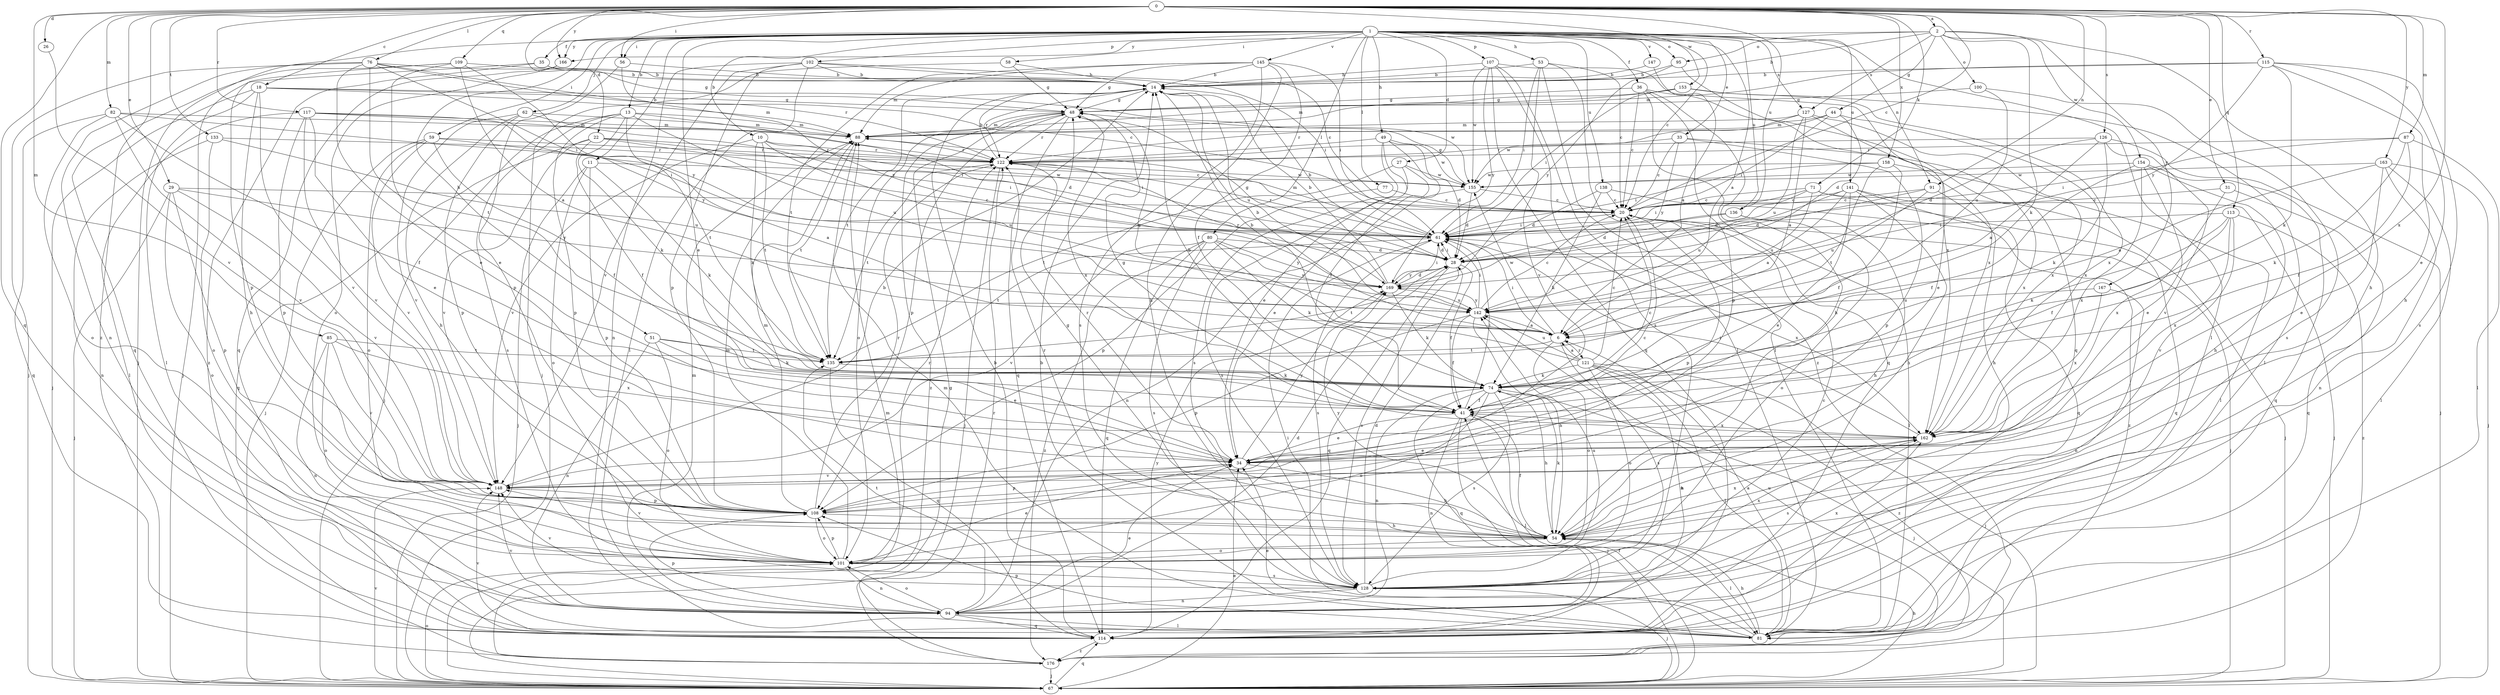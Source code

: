 strict digraph  {
0;
1;
2;
6;
10;
11;
13;
14;
18;
20;
22;
26;
27;
28;
29;
31;
33;
34;
35;
36;
41;
44;
48;
49;
51;
53;
54;
56;
58;
59;
61;
62;
67;
71;
74;
76;
77;
80;
81;
82;
85;
87;
88;
91;
94;
95;
100;
101;
102;
107;
108;
109;
113;
114;
115;
117;
121;
122;
126;
127;
128;
133;
135;
136;
138;
141;
142;
145;
147;
148;
153;
154;
155;
158;
162;
163;
166;
167;
169;
176;
0 -> 2  [label=a];
0 -> 18  [label=c];
0 -> 20  [label=c];
0 -> 22  [label=d];
0 -> 26  [label=d];
0 -> 29  [label=e];
0 -> 31  [label=e];
0 -> 56  [label=i];
0 -> 71  [label=k];
0 -> 76  [label=l];
0 -> 82  [label=m];
0 -> 85  [label=m];
0 -> 87  [label=m];
0 -> 91  [label=n];
0 -> 109  [label=q];
0 -> 113  [label=q];
0 -> 114  [label=q];
0 -> 115  [label=r];
0 -> 117  [label=r];
0 -> 126  [label=s];
0 -> 133  [label=t];
0 -> 136  [label=u];
0 -> 153  [label=w];
0 -> 158  [label=x];
0 -> 162  [label=x];
0 -> 163  [label=y];
0 -> 166  [label=y];
0 -> 176  [label=z];
1 -> 6  [label=a];
1 -> 10  [label=b];
1 -> 11  [label=b];
1 -> 13  [label=b];
1 -> 20  [label=c];
1 -> 27  [label=d];
1 -> 33  [label=e];
1 -> 34  [label=e];
1 -> 35  [label=f];
1 -> 36  [label=f];
1 -> 49  [label=h];
1 -> 51  [label=h];
1 -> 53  [label=h];
1 -> 56  [label=i];
1 -> 58  [label=i];
1 -> 59  [label=i];
1 -> 62  [label=j];
1 -> 67  [label=j];
1 -> 77  [label=l];
1 -> 80  [label=l];
1 -> 81  [label=l];
1 -> 91  [label=n];
1 -> 95  [label=o];
1 -> 102  [label=p];
1 -> 107  [label=p];
1 -> 127  [label=s];
1 -> 136  [label=u];
1 -> 138  [label=u];
1 -> 141  [label=u];
1 -> 145  [label=v];
1 -> 147  [label=v];
1 -> 166  [label=y];
2 -> 14  [label=b];
2 -> 44  [label=g];
2 -> 54  [label=h];
2 -> 74  [label=k];
2 -> 95  [label=o];
2 -> 100  [label=o];
2 -> 127  [label=s];
2 -> 154  [label=w];
2 -> 166  [label=y];
2 -> 167  [label=y];
6 -> 14  [label=b];
6 -> 48  [label=g];
6 -> 61  [label=i];
6 -> 101  [label=o];
6 -> 121  [label=r];
6 -> 128  [label=s];
6 -> 135  [label=t];
6 -> 155  [label=w];
10 -> 61  [label=i];
10 -> 74  [label=k];
10 -> 122  [label=r];
10 -> 135  [label=t];
10 -> 142  [label=u];
10 -> 148  [label=v];
11 -> 67  [label=j];
11 -> 74  [label=k];
11 -> 101  [label=o];
11 -> 108  [label=p];
11 -> 155  [label=w];
13 -> 28  [label=d];
13 -> 67  [label=j];
13 -> 74  [label=k];
13 -> 88  [label=m];
13 -> 108  [label=p];
13 -> 128  [label=s];
13 -> 135  [label=t];
13 -> 142  [label=u];
14 -> 48  [label=g];
14 -> 122  [label=r];
14 -> 135  [label=t];
14 -> 142  [label=u];
18 -> 48  [label=g];
18 -> 54  [label=h];
18 -> 67  [label=j];
18 -> 81  [label=l];
18 -> 88  [label=m];
18 -> 148  [label=v];
18 -> 155  [label=w];
20 -> 61  [label=i];
20 -> 67  [label=j];
20 -> 81  [label=l];
20 -> 108  [label=p];
22 -> 20  [label=c];
22 -> 41  [label=f];
22 -> 61  [label=i];
22 -> 114  [label=q];
22 -> 122  [label=r];
22 -> 148  [label=v];
26 -> 148  [label=v];
27 -> 34  [label=e];
27 -> 128  [label=s];
27 -> 135  [label=t];
27 -> 155  [label=w];
28 -> 14  [label=b];
28 -> 41  [label=f];
28 -> 48  [label=g];
28 -> 61  [label=i];
28 -> 114  [label=q];
28 -> 128  [label=s];
28 -> 135  [label=t];
28 -> 169  [label=y];
29 -> 20  [label=c];
29 -> 67  [label=j];
29 -> 101  [label=o];
29 -> 108  [label=p];
29 -> 148  [label=v];
29 -> 169  [label=y];
31 -> 20  [label=c];
31 -> 114  [label=q];
31 -> 162  [label=x];
33 -> 20  [label=c];
33 -> 108  [label=p];
33 -> 122  [label=r];
33 -> 162  [label=x];
33 -> 169  [label=y];
34 -> 20  [label=c];
34 -> 54  [label=h];
34 -> 108  [label=p];
34 -> 122  [label=r];
34 -> 148  [label=v];
34 -> 169  [label=y];
35 -> 14  [label=b];
35 -> 48  [label=g];
35 -> 67  [label=j];
35 -> 176  [label=z];
36 -> 20  [label=c];
36 -> 48  [label=g];
36 -> 54  [label=h];
36 -> 108  [label=p];
36 -> 114  [label=q];
36 -> 162  [label=x];
41 -> 14  [label=b];
41 -> 20  [label=c];
41 -> 34  [label=e];
41 -> 48  [label=g];
41 -> 61  [label=i];
41 -> 67  [label=j];
41 -> 81  [label=l];
41 -> 94  [label=n];
41 -> 162  [label=x];
44 -> 28  [label=d];
44 -> 61  [label=i];
44 -> 88  [label=m];
44 -> 122  [label=r];
44 -> 162  [label=x];
48 -> 88  [label=m];
48 -> 101  [label=o];
48 -> 108  [label=p];
48 -> 114  [label=q];
48 -> 122  [label=r];
48 -> 162  [label=x];
48 -> 176  [label=z];
49 -> 28  [label=d];
49 -> 34  [label=e];
49 -> 41  [label=f];
49 -> 122  [label=r];
49 -> 128  [label=s];
49 -> 155  [label=w];
51 -> 34  [label=e];
51 -> 74  [label=k];
51 -> 94  [label=n];
51 -> 101  [label=o];
51 -> 135  [label=t];
53 -> 14  [label=b];
53 -> 20  [label=c];
53 -> 61  [label=i];
53 -> 81  [label=l];
53 -> 148  [label=v];
53 -> 176  [label=z];
54 -> 41  [label=f];
54 -> 48  [label=g];
54 -> 74  [label=k];
54 -> 81  [label=l];
54 -> 101  [label=o];
54 -> 122  [label=r];
54 -> 148  [label=v];
54 -> 162  [label=x];
54 -> 169  [label=y];
56 -> 14  [label=b];
56 -> 108  [label=p];
56 -> 169  [label=y];
58 -> 14  [label=b];
58 -> 48  [label=g];
58 -> 67  [label=j];
59 -> 6  [label=a];
59 -> 41  [label=f];
59 -> 67  [label=j];
59 -> 101  [label=o];
59 -> 122  [label=r];
59 -> 148  [label=v];
61 -> 28  [label=d];
61 -> 88  [label=m];
61 -> 122  [label=r];
61 -> 128  [label=s];
61 -> 135  [label=t];
61 -> 162  [label=x];
62 -> 54  [label=h];
62 -> 61  [label=i];
62 -> 88  [label=m];
62 -> 108  [label=p];
62 -> 148  [label=v];
67 -> 34  [label=e];
67 -> 41  [label=f];
67 -> 54  [label=h];
67 -> 88  [label=m];
67 -> 101  [label=o];
67 -> 114  [label=q];
67 -> 148  [label=v];
71 -> 20  [label=c];
71 -> 28  [label=d];
71 -> 61  [label=i];
71 -> 67  [label=j];
71 -> 114  [label=q];
71 -> 142  [label=u];
74 -> 41  [label=f];
74 -> 54  [label=h];
74 -> 67  [label=j];
74 -> 94  [label=n];
74 -> 101  [label=o];
74 -> 114  [label=q];
74 -> 128  [label=s];
76 -> 14  [label=b];
76 -> 20  [label=c];
76 -> 34  [label=e];
76 -> 61  [label=i];
76 -> 67  [label=j];
76 -> 94  [label=n];
76 -> 122  [label=r];
76 -> 135  [label=t];
77 -> 20  [label=c];
77 -> 108  [label=p];
80 -> 28  [label=d];
80 -> 74  [label=k];
80 -> 114  [label=q];
80 -> 128  [label=s];
80 -> 142  [label=u];
80 -> 148  [label=v];
80 -> 169  [label=y];
80 -> 176  [label=z];
81 -> 6  [label=a];
81 -> 14  [label=b];
81 -> 34  [label=e];
81 -> 54  [label=h];
81 -> 61  [label=i];
81 -> 88  [label=m];
81 -> 108  [label=p];
82 -> 41  [label=f];
82 -> 61  [label=i];
82 -> 88  [label=m];
82 -> 101  [label=o];
82 -> 114  [label=q];
82 -> 148  [label=v];
85 -> 94  [label=n];
85 -> 101  [label=o];
85 -> 135  [label=t];
85 -> 148  [label=v];
85 -> 162  [label=x];
87 -> 41  [label=f];
87 -> 61  [label=i];
87 -> 74  [label=k];
87 -> 81  [label=l];
87 -> 122  [label=r];
88 -> 122  [label=r];
88 -> 135  [label=t];
91 -> 20  [label=c];
91 -> 28  [label=d];
91 -> 54  [label=h];
91 -> 142  [label=u];
94 -> 28  [label=d];
94 -> 34  [label=e];
94 -> 81  [label=l];
94 -> 88  [label=m];
94 -> 101  [label=o];
94 -> 108  [label=p];
94 -> 114  [label=q];
94 -> 135  [label=t];
94 -> 148  [label=v];
95 -> 14  [label=b];
95 -> 114  [label=q];
95 -> 169  [label=y];
100 -> 48  [label=g];
100 -> 128  [label=s];
100 -> 142  [label=u];
101 -> 34  [label=e];
101 -> 88  [label=m];
101 -> 94  [label=n];
101 -> 108  [label=p];
101 -> 122  [label=r];
101 -> 128  [label=s];
101 -> 162  [label=x];
102 -> 14  [label=b];
102 -> 20  [label=c];
102 -> 61  [label=i];
102 -> 81  [label=l];
102 -> 94  [label=n];
102 -> 108  [label=p];
102 -> 148  [label=v];
107 -> 14  [label=b];
107 -> 81  [label=l];
107 -> 114  [label=q];
107 -> 128  [label=s];
107 -> 155  [label=w];
107 -> 162  [label=x];
107 -> 169  [label=y];
108 -> 54  [label=h];
108 -> 88  [label=m];
108 -> 101  [label=o];
108 -> 122  [label=r];
109 -> 6  [label=a];
109 -> 14  [label=b];
109 -> 34  [label=e];
109 -> 108  [label=p];
109 -> 114  [label=q];
109 -> 169  [label=y];
113 -> 41  [label=f];
113 -> 61  [label=i];
113 -> 74  [label=k];
113 -> 148  [label=v];
113 -> 162  [label=x];
113 -> 176  [label=z];
114 -> 14  [label=b];
114 -> 148  [label=v];
114 -> 169  [label=y];
114 -> 176  [label=z];
115 -> 14  [label=b];
115 -> 34  [label=e];
115 -> 54  [label=h];
115 -> 74  [label=k];
115 -> 88  [label=m];
115 -> 128  [label=s];
115 -> 169  [label=y];
117 -> 34  [label=e];
117 -> 81  [label=l];
117 -> 88  [label=m];
117 -> 108  [label=p];
117 -> 122  [label=r];
117 -> 148  [label=v];
117 -> 169  [label=y];
121 -> 6  [label=a];
121 -> 14  [label=b];
121 -> 20  [label=c];
121 -> 67  [label=j];
121 -> 74  [label=k];
121 -> 81  [label=l];
121 -> 94  [label=n];
121 -> 101  [label=o];
121 -> 142  [label=u];
121 -> 176  [label=z];
122 -> 14  [label=b];
122 -> 67  [label=j];
122 -> 135  [label=t];
122 -> 155  [label=w];
126 -> 6  [label=a];
126 -> 28  [label=d];
126 -> 67  [label=j];
126 -> 74  [label=k];
126 -> 122  [label=r];
126 -> 148  [label=v];
127 -> 6  [label=a];
127 -> 34  [label=e];
127 -> 88  [label=m];
127 -> 142  [label=u];
127 -> 155  [label=w];
127 -> 162  [label=x];
128 -> 20  [label=c];
128 -> 28  [label=d];
128 -> 67  [label=j];
128 -> 94  [label=n];
128 -> 142  [label=u];
128 -> 148  [label=v];
128 -> 162  [label=x];
133 -> 94  [label=n];
133 -> 101  [label=o];
133 -> 122  [label=r];
133 -> 142  [label=u];
135 -> 74  [label=k];
135 -> 114  [label=q];
136 -> 28  [label=d];
136 -> 54  [label=h];
136 -> 61  [label=i];
136 -> 101  [label=o];
138 -> 20  [label=c];
138 -> 28  [label=d];
138 -> 74  [label=k];
138 -> 176  [label=z];
141 -> 6  [label=a];
141 -> 20  [label=c];
141 -> 34  [label=e];
141 -> 54  [label=h];
141 -> 67  [label=j];
141 -> 114  [label=q];
141 -> 142  [label=u];
142 -> 6  [label=a];
142 -> 20  [label=c];
142 -> 41  [label=f];
142 -> 54  [label=h];
142 -> 61  [label=i];
142 -> 108  [label=p];
142 -> 169  [label=y];
145 -> 14  [label=b];
145 -> 41  [label=f];
145 -> 48  [label=g];
145 -> 54  [label=h];
145 -> 61  [label=i];
145 -> 88  [label=m];
145 -> 128  [label=s];
145 -> 135  [label=t];
147 -> 6  [label=a];
147 -> 14  [label=b];
148 -> 14  [label=b];
148 -> 108  [label=p];
153 -> 48  [label=g];
153 -> 61  [label=i];
153 -> 81  [label=l];
153 -> 88  [label=m];
153 -> 162  [label=x];
154 -> 34  [label=e];
154 -> 41  [label=f];
154 -> 54  [label=h];
154 -> 114  [label=q];
154 -> 155  [label=w];
154 -> 162  [label=x];
155 -> 20  [label=c];
155 -> 28  [label=d];
155 -> 48  [label=g];
155 -> 94  [label=n];
158 -> 41  [label=f];
158 -> 61  [label=i];
158 -> 81  [label=l];
158 -> 135  [label=t];
158 -> 155  [label=w];
162 -> 34  [label=e];
162 -> 54  [label=h];
162 -> 61  [label=i];
162 -> 128  [label=s];
163 -> 6  [label=a];
163 -> 34  [label=e];
163 -> 67  [label=j];
163 -> 81  [label=l];
163 -> 94  [label=n];
163 -> 155  [label=w];
166 -> 101  [label=o];
166 -> 114  [label=q];
167 -> 94  [label=n];
167 -> 142  [label=u];
167 -> 162  [label=x];
169 -> 14  [label=b];
169 -> 28  [label=d];
169 -> 61  [label=i];
169 -> 74  [label=k];
169 -> 122  [label=r];
169 -> 142  [label=u];
176 -> 48  [label=g];
176 -> 67  [label=j];
176 -> 122  [label=r];
176 -> 142  [label=u];
}
